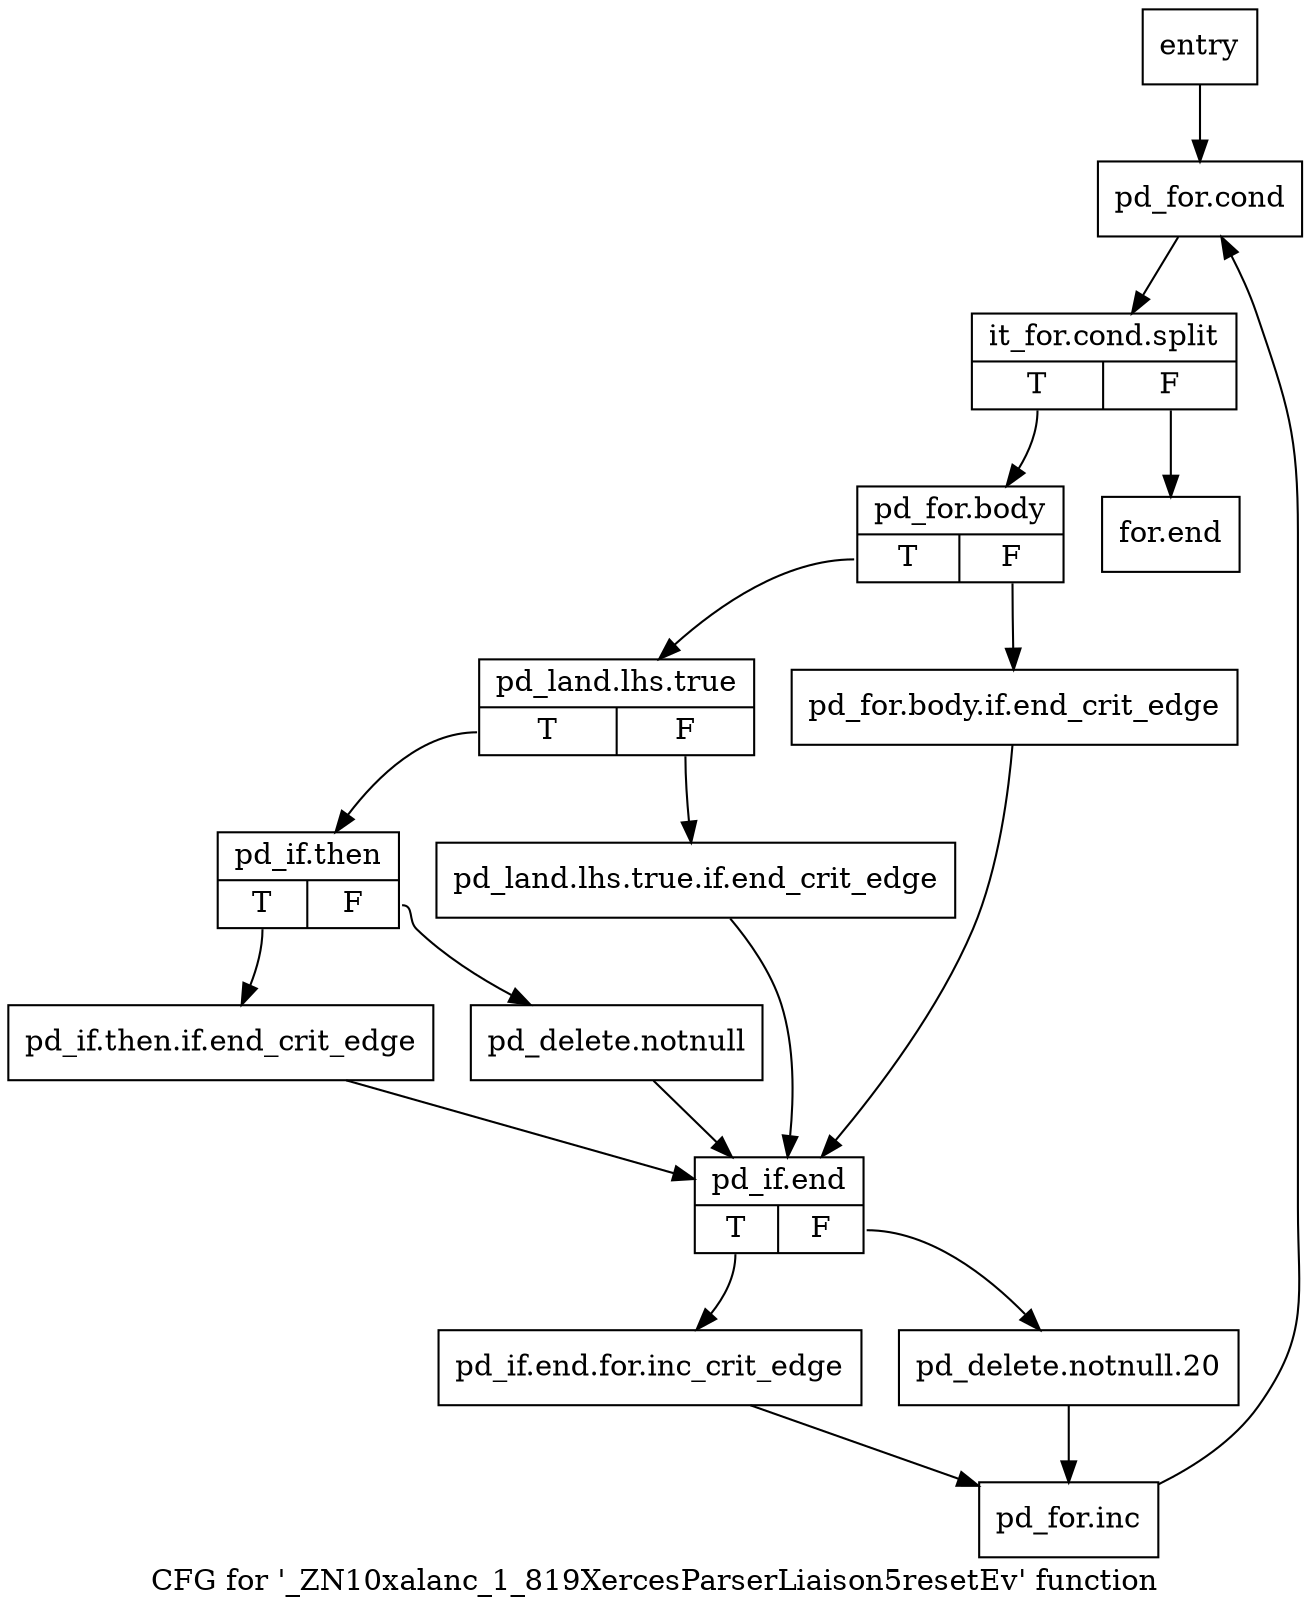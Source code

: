 digraph "CFG for '_ZN10xalanc_1_819XercesParserLiaison5resetEv' function" {
	label="CFG for '_ZN10xalanc_1_819XercesParserLiaison5resetEv' function";

	Node0x9561d30 [shape=record,label="{entry}"];
	Node0x9561d30 -> Node0x9561d80;
	Node0x9561d80 [shape=record,label="{pd_for.cond}"];
	Node0x9561d80 -> Node0xcd63630;
	Node0xcd63630 [shape=record,label="{it_for.cond.split|{<s0>T|<s1>F}}"];
	Node0xcd63630:s0 -> Node0x9561dd0;
	Node0xcd63630:s1 -> Node0x9562140;
	Node0x9561dd0 [shape=record,label="{pd_for.body|{<s0>T|<s1>F}}"];
	Node0x9561dd0:s0 -> Node0x9561e70;
	Node0x9561dd0:s1 -> Node0x9561e20;
	Node0x9561e20 [shape=record,label="{pd_for.body.if.end_crit_edge}"];
	Node0x9561e20 -> Node0x9562000;
	Node0x9561e70 [shape=record,label="{pd_land.lhs.true|{<s0>T|<s1>F}}"];
	Node0x9561e70:s0 -> Node0x9561f10;
	Node0x9561e70:s1 -> Node0x9561ec0;
	Node0x9561ec0 [shape=record,label="{pd_land.lhs.true.if.end_crit_edge}"];
	Node0x9561ec0 -> Node0x9562000;
	Node0x9561f10 [shape=record,label="{pd_if.then|{<s0>T|<s1>F}}"];
	Node0x9561f10:s0 -> Node0x9561f60;
	Node0x9561f10:s1 -> Node0x9561fb0;
	Node0x9561f60 [shape=record,label="{pd_if.then.if.end_crit_edge}"];
	Node0x9561f60 -> Node0x9562000;
	Node0x9561fb0 [shape=record,label="{pd_delete.notnull}"];
	Node0x9561fb0 -> Node0x9562000;
	Node0x9562000 [shape=record,label="{pd_if.end|{<s0>T|<s1>F}}"];
	Node0x9562000:s0 -> Node0x9562050;
	Node0x9562000:s1 -> Node0x95620a0;
	Node0x9562050 [shape=record,label="{pd_if.end.for.inc_crit_edge}"];
	Node0x9562050 -> Node0x95620f0;
	Node0x95620a0 [shape=record,label="{pd_delete.notnull.20}"];
	Node0x95620a0 -> Node0x95620f0;
	Node0x95620f0 [shape=record,label="{pd_for.inc}"];
	Node0x95620f0 -> Node0x9561d80;
	Node0x9562140 [shape=record,label="{for.end}"];
}
